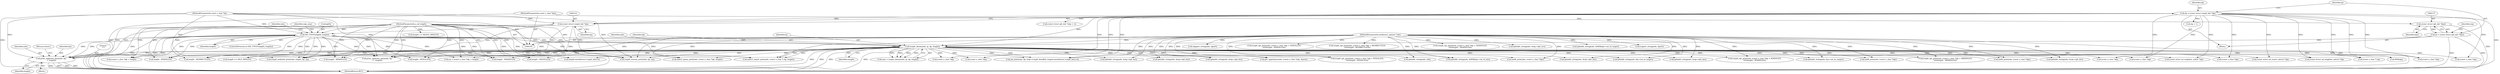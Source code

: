 digraph "0_tcpdump_67c7126062d59729cd421bb38f9594015c9907ba@pointer" {
"1000405" [label="(Call,print_unknown_data(ndo, bp,\"\n\t\",length))"];
"1000171" [label="(Call,icmp6_cksum(ndo, ip, dp, length))"];
"1000106" [label="(MethodParameterIn,netdissect_options *ndo)"];
"1000124" [label="(Call,ip = (const struct ip6_hdr *)bp2)"];
"1000126" [label="(Call,(const struct ip6_hdr *)bp2)"];
"1000109" [label="(MethodParameterIn,const u_char *bp2)"];
"1000119" [label="(Call,dp = (const struct icmp6_hdr *)bp)"];
"1000121" [label="(Call,(const struct icmp6_hdr *)bp)"];
"1000107" [label="(MethodParameterIn,const u_char *bp)"];
"1000156" [label="(Call,ND_TTEST2(bp[0], length))"];
"1000108" [label="(MethodParameterIn,u_int length)"];
"1000780" [label="(Call,icmp6_rrenum_print(ndo, bp, ep))"];
"1000851" [label="(Call,cp = (const u_char *)dp + length)"];
"1000156" [label="(Call,ND_TTEST2(bp[0], length))"];
"1000163" [label="(Identifier,udp_sum)"];
"1000384" [label="(Call,ip6addr_string(ndo, &oip->ip6_dst))"];
"1000406" [label="(Identifier,ndo)"];
"1000654" [label="(Call,ip6addr_string(ndo, &p->nd_ns_target))"];
"1000107" [label="(MethodParameterIn,const u_char *bp)"];
"1000125" [label="(Identifier,ip)"];
"1000292" [label="(Call,ip6addr_string(ndo, &oip->ip6_dst))"];
"1000717" [label="(Call,icmp6_opt_print(ndo, (const u_char *)dp + NDADVLEN,\n\t\t\t\t\tlength - NDADVLEN))"];
"1000407" [label="(Identifier,bp)"];
"1000854" [label="(Call,(const u_char *)dp)"];
"1000312" [label="(Call,ip6addr_string(ndo, &oip->ip6_src))"];
"1000410" [label="(Return,return;)"];
"1000882" [label="(Call,ip6addr_string(ndo, in6))"];
"1000172" [label="(Identifier,ndo)"];
"1000582" [label="(Call,(const u_char *)dp)"];
"1000587" [label="(Call,mld6_print(ndo, (const u_char *)dp))"];
"1000964" [label="(Call,rpl_print(ndo, dp, &dp->icmp6_data8[0], length-sizeof(struct icmp6_hdr)+4))"];
"1000853" [label="(Call,(const u_char *)dp + length)"];
"1000756" [label="(Call,ip6addr_string(ndo, &RDR(dp)->nd_rd_target))"];
"1000356" [label="(Call,tcpport_string(ndo, dport))"];
"1000549" [label="(Call,mld6_print(ndo, (const u_char *)dp))"];
"1000306" [label="(Call,ip6addr_string(ndo, &oip->ip6_dst))"];
"1000580" [label="(Call,mld6_print(ndo, (const u_char *)dp))"];
"1000123" [label="(Identifier,bp)"];
"1000373" [label="(Call,udpport_string(ndo, dport))"];
"1000693" [label="(Call,ip6addr_string(ndo, &p->nd_na_target))"];
"1000959" [label="(Call,length - MPADVLEN)"];
"1000599" [label="(Call,icmp6_opt_print(ndo, (const u_char *)dp + RTSOLLEN,\n\t\t\t\t\tlength - RTSOLLEN))"];
"1000973" [label="(Call,length-sizeof(struct icmp6_hdr)+4)"];
"1000681" [label="(Call,(const struct nd_neighbor_advert *)dp)"];
"1000367" [label="(Call,ip6addr_string(ndo, &oip->ip6_dst))"];
"1000131" [label="(Call,(const struct ip6_hdr *)(dp + 1))"];
"1000174" [label="(Identifier,dp)"];
"1000350" [label="(Call,ip6addr_string(ndo, &oip->ip6_dst))"];
"1000731" [label="(Call,RDR(dp))"];
"1000126" [label="(Call,(const struct ip6_hdr *)bp2)"];
"1000551" [label="(Call,(const u_char *)dp)"];
"1000566" [label="(Call,(const u_char *)dp)"];
"1000797" [label="(Call,mldv2_report_print(ndo, (const u_char *) dp, length))"];
"1000160" [label="(Identifier,length)"];
"1000119" [label="(Call,dp = (const struct icmp6_hdr *)bp)"];
"1000324" [label="(Call,get_upperlayer(ndo, (const u_char *)oip, &prot))"];
"1000157" [label="(Call,bp[0])"];
"1000589" [label="(Call,(const u_char *)dp)"];
"1000739" [label="(Call,ip6addr_string(ndo, &RDR(dp)->nd_rd_dst))"];
"1000128" [label="(Identifier,bp2)"];
"1000111" [label="(Block,)"];
"1000606" [label="(Call,length - RTSOLLEN)"];
"1000619" [label="(Call,(const struct nd_router_advert *)dp)"];
"1000130" [label="(Identifier,oip)"];
"1000169" [label="(Call,sum = icmp6_cksum(ndo, ip, dp, length))"];
"1000642" [label="(Call,(const struct nd_neighbor_solicit *)dp)"];
"1000109" [label="(MethodParameterIn,const u_char *bp2)"];
"1000445" [label="(Call,ip6addr_string(ndo, &oip->ip6_dst))"];
"1000545" [label="(Call,length == MLD_MINLEN)"];
"1000564" [label="(Call,mldv2_query_print(ndo, (const u_char *)dp, length))"];
"1000121" [label="(Call,(const struct icmp6_hdr *)bp)"];
"1000633" [label="(Call,length - RTADVLEN)"];
"1000775" [label="(Call,length - REDIRECTLEN)"];
"1000626" [label="(Call,icmp6_opt_print(ndo, (const u_char *)dp + RTADVLEN,\n\t\t\t\t\tlength - RTADVLEN))"];
"1000409" [label="(Identifier,length)"];
"1000120" [label="(Identifier,dp)"];
"1000799" [label="(Call,(const u_char *) dp)"];
"1000665" [label="(Call,icmp6_opt_print(ndo, (const u_char *)dp + NDSOLLEN,\n\t\t\t\t\tlength - NDSOLLEN))"];
"1000124" [label="(Call,ip = (const struct ip6_hdr *)bp2)"];
"1000197" [label="(Identifier,ndo)"];
"1000768" [label="(Call,icmp6_opt_print(ndo, (const u_char *)dp + REDIRECTLEN,\n\t\t\t\t\tlength - REDIRECTLEN))"];
"1000175" [label="(Identifier,length)"];
"1000155" [label="(ControlStructure,if (ND_TTEST2(bp[0], length)))"];
"1000108" [label="(MethodParameterIn,u_int length)"];
"1000724" [label="(Call,length - NDADVLEN)"];
"1000672" [label="(Call,length - NDSOLLEN)"];
"1000556" [label="(Call,length >= MLDV2_MINLEN)"];
"1000602" [label="(Call,(const u_char *)dp)"];
"1000133" [label="(Call,dp + 1)"];
"1000787" [label="(Call,icmp6_nodeinfo_print(ndo, length, bp, ep))"];
"1000404" [label="(Block,)"];
"1000173" [label="(Identifier,ip)"];
"1000952" [label="(Call,icmp6_opt_print(ndo, (const u_char *)dp + MPADVLEN,\n\t\t\t\t\tlength - MPADVLEN))"];
"1000408" [label="(Literal,\"\n\t\")"];
"1001016" [label="(MethodReturn,RET)"];
"1000993" [label="(Call,print_unknown_data(ndo, bp,\"\n\t\", length))"];
"1000106" [label="(MethodParameterIn,netdissect_options *ndo)"];
"1000171" [label="(Call,icmp6_cksum(ndo, ip, dp, length))"];
"1000955" [label="(Call,(const u_char *)dp)"];
"1000405" [label="(Call,print_unknown_data(ndo, bp,\"\n\t\",length))"];
"1000405" -> "1000404"  [label="AST: "];
"1000405" -> "1000409"  [label="CFG: "];
"1000406" -> "1000405"  [label="AST: "];
"1000407" -> "1000405"  [label="AST: "];
"1000408" -> "1000405"  [label="AST: "];
"1000409" -> "1000405"  [label="AST: "];
"1000410" -> "1000405"  [label="CFG: "];
"1000405" -> "1001016"  [label="DDG: "];
"1000405" -> "1001016"  [label="DDG: "];
"1000405" -> "1001016"  [label="DDG: "];
"1000405" -> "1001016"  [label="DDG: "];
"1000171" -> "1000405"  [label="DDG: "];
"1000171" -> "1000405"  [label="DDG: "];
"1000106" -> "1000405"  [label="DDG: "];
"1000156" -> "1000405"  [label="DDG: "];
"1000156" -> "1000405"  [label="DDG: "];
"1000121" -> "1000405"  [label="DDG: "];
"1000107" -> "1000405"  [label="DDG: "];
"1000108" -> "1000405"  [label="DDG: "];
"1000171" -> "1000169"  [label="AST: "];
"1000171" -> "1000175"  [label="CFG: "];
"1000172" -> "1000171"  [label="AST: "];
"1000173" -> "1000171"  [label="AST: "];
"1000174" -> "1000171"  [label="AST: "];
"1000175" -> "1000171"  [label="AST: "];
"1000169" -> "1000171"  [label="CFG: "];
"1000171" -> "1001016"  [label="DDG: "];
"1000171" -> "1001016"  [label="DDG: "];
"1000171" -> "1001016"  [label="DDG: "];
"1000171" -> "1001016"  [label="DDG: "];
"1000171" -> "1000169"  [label="DDG: "];
"1000171" -> "1000169"  [label="DDG: "];
"1000171" -> "1000169"  [label="DDG: "];
"1000171" -> "1000169"  [label="DDG: "];
"1000106" -> "1000171"  [label="DDG: "];
"1000124" -> "1000171"  [label="DDG: "];
"1000119" -> "1000171"  [label="DDG: "];
"1000156" -> "1000171"  [label="DDG: "];
"1000108" -> "1000171"  [label="DDG: "];
"1000171" -> "1000292"  [label="DDG: "];
"1000171" -> "1000306"  [label="DDG: "];
"1000171" -> "1000324"  [label="DDG: "];
"1000171" -> "1000350"  [label="DDG: "];
"1000171" -> "1000367"  [label="DDG: "];
"1000171" -> "1000384"  [label="DDG: "];
"1000171" -> "1000445"  [label="DDG: "];
"1000171" -> "1000545"  [label="DDG: "];
"1000171" -> "1000549"  [label="DDG: "];
"1000171" -> "1000551"  [label="DDG: "];
"1000171" -> "1000564"  [label="DDG: "];
"1000171" -> "1000566"  [label="DDG: "];
"1000171" -> "1000580"  [label="DDG: "];
"1000171" -> "1000582"  [label="DDG: "];
"1000171" -> "1000587"  [label="DDG: "];
"1000171" -> "1000589"  [label="DDG: "];
"1000171" -> "1000599"  [label="DDG: "];
"1000171" -> "1000602"  [label="DDG: "];
"1000171" -> "1000606"  [label="DDG: "];
"1000171" -> "1000619"  [label="DDG: "];
"1000171" -> "1000626"  [label="DDG: "];
"1000171" -> "1000633"  [label="DDG: "];
"1000171" -> "1000642"  [label="DDG: "];
"1000171" -> "1000654"  [label="DDG: "];
"1000171" -> "1000672"  [label="DDG: "];
"1000171" -> "1000681"  [label="DDG: "];
"1000171" -> "1000693"  [label="DDG: "];
"1000171" -> "1000724"  [label="DDG: "];
"1000171" -> "1000731"  [label="DDG: "];
"1000171" -> "1000739"  [label="DDG: "];
"1000171" -> "1000775"  [label="DDG: "];
"1000171" -> "1000780"  [label="DDG: "];
"1000171" -> "1000787"  [label="DDG: "];
"1000171" -> "1000787"  [label="DDG: "];
"1000171" -> "1000797"  [label="DDG: "];
"1000171" -> "1000797"  [label="DDG: "];
"1000171" -> "1000799"  [label="DDG: "];
"1000171" -> "1000851"  [label="DDG: "];
"1000171" -> "1000854"  [label="DDG: "];
"1000171" -> "1000853"  [label="DDG: "];
"1000171" -> "1000882"  [label="DDG: "];
"1000171" -> "1000952"  [label="DDG: "];
"1000171" -> "1000955"  [label="DDG: "];
"1000171" -> "1000959"  [label="DDG: "];
"1000171" -> "1000964"  [label="DDG: "];
"1000171" -> "1000964"  [label="DDG: "];
"1000171" -> "1000973"  [label="DDG: "];
"1000171" -> "1000993"  [label="DDG: "];
"1000171" -> "1000993"  [label="DDG: "];
"1000106" -> "1000105"  [label="AST: "];
"1000106" -> "1001016"  [label="DDG: "];
"1000106" -> "1000292"  [label="DDG: "];
"1000106" -> "1000306"  [label="DDG: "];
"1000106" -> "1000312"  [label="DDG: "];
"1000106" -> "1000324"  [label="DDG: "];
"1000106" -> "1000350"  [label="DDG: "];
"1000106" -> "1000356"  [label="DDG: "];
"1000106" -> "1000367"  [label="DDG: "];
"1000106" -> "1000373"  [label="DDG: "];
"1000106" -> "1000384"  [label="DDG: "];
"1000106" -> "1000445"  [label="DDG: "];
"1000106" -> "1000549"  [label="DDG: "];
"1000106" -> "1000564"  [label="DDG: "];
"1000106" -> "1000580"  [label="DDG: "];
"1000106" -> "1000587"  [label="DDG: "];
"1000106" -> "1000599"  [label="DDG: "];
"1000106" -> "1000626"  [label="DDG: "];
"1000106" -> "1000654"  [label="DDG: "];
"1000106" -> "1000665"  [label="DDG: "];
"1000106" -> "1000693"  [label="DDG: "];
"1000106" -> "1000717"  [label="DDG: "];
"1000106" -> "1000739"  [label="DDG: "];
"1000106" -> "1000756"  [label="DDG: "];
"1000106" -> "1000768"  [label="DDG: "];
"1000106" -> "1000780"  [label="DDG: "];
"1000106" -> "1000787"  [label="DDG: "];
"1000106" -> "1000797"  [label="DDG: "];
"1000106" -> "1000882"  [label="DDG: "];
"1000106" -> "1000952"  [label="DDG: "];
"1000106" -> "1000964"  [label="DDG: "];
"1000106" -> "1000993"  [label="DDG: "];
"1000124" -> "1000111"  [label="AST: "];
"1000124" -> "1000126"  [label="CFG: "];
"1000125" -> "1000124"  [label="AST: "];
"1000126" -> "1000124"  [label="AST: "];
"1000130" -> "1000124"  [label="CFG: "];
"1000124" -> "1001016"  [label="DDG: "];
"1000124" -> "1001016"  [label="DDG: "];
"1000126" -> "1000124"  [label="DDG: "];
"1000126" -> "1000128"  [label="CFG: "];
"1000127" -> "1000126"  [label="AST: "];
"1000128" -> "1000126"  [label="AST: "];
"1000126" -> "1001016"  [label="DDG: "];
"1000109" -> "1000126"  [label="DDG: "];
"1000109" -> "1000105"  [label="AST: "];
"1000109" -> "1001016"  [label="DDG: "];
"1000119" -> "1000111"  [label="AST: "];
"1000119" -> "1000121"  [label="CFG: "];
"1000120" -> "1000119"  [label="AST: "];
"1000121" -> "1000119"  [label="AST: "];
"1000125" -> "1000119"  [label="CFG: "];
"1000119" -> "1001016"  [label="DDG: "];
"1000121" -> "1000119"  [label="DDG: "];
"1000119" -> "1000131"  [label="DDG: "];
"1000119" -> "1000133"  [label="DDG: "];
"1000119" -> "1000551"  [label="DDG: "];
"1000119" -> "1000566"  [label="DDG: "];
"1000119" -> "1000582"  [label="DDG: "];
"1000119" -> "1000589"  [label="DDG: "];
"1000119" -> "1000602"  [label="DDG: "];
"1000119" -> "1000619"  [label="DDG: "];
"1000119" -> "1000642"  [label="DDG: "];
"1000119" -> "1000681"  [label="DDG: "];
"1000119" -> "1000731"  [label="DDG: "];
"1000119" -> "1000799"  [label="DDG: "];
"1000119" -> "1000854"  [label="DDG: "];
"1000119" -> "1000955"  [label="DDG: "];
"1000119" -> "1000964"  [label="DDG: "];
"1000121" -> "1000123"  [label="CFG: "];
"1000122" -> "1000121"  [label="AST: "];
"1000123" -> "1000121"  [label="AST: "];
"1000121" -> "1001016"  [label="DDG: "];
"1000107" -> "1000121"  [label="DDG: "];
"1000121" -> "1000156"  [label="DDG: "];
"1000121" -> "1000780"  [label="DDG: "];
"1000121" -> "1000787"  [label="DDG: "];
"1000121" -> "1000993"  [label="DDG: "];
"1000107" -> "1000105"  [label="AST: "];
"1000107" -> "1001016"  [label="DDG: "];
"1000107" -> "1000156"  [label="DDG: "];
"1000107" -> "1000780"  [label="DDG: "];
"1000107" -> "1000787"  [label="DDG: "];
"1000107" -> "1000993"  [label="DDG: "];
"1000156" -> "1000155"  [label="AST: "];
"1000156" -> "1000160"  [label="CFG: "];
"1000157" -> "1000156"  [label="AST: "];
"1000160" -> "1000156"  [label="AST: "];
"1000163" -> "1000156"  [label="CFG: "];
"1000197" -> "1000156"  [label="CFG: "];
"1000156" -> "1001016"  [label="DDG: "];
"1000156" -> "1001016"  [label="DDG: "];
"1000156" -> "1001016"  [label="DDG: "];
"1000108" -> "1000156"  [label="DDG: "];
"1000156" -> "1000545"  [label="DDG: "];
"1000156" -> "1000606"  [label="DDG: "];
"1000156" -> "1000633"  [label="DDG: "];
"1000156" -> "1000672"  [label="DDG: "];
"1000156" -> "1000724"  [label="DDG: "];
"1000156" -> "1000775"  [label="DDG: "];
"1000156" -> "1000780"  [label="DDG: "];
"1000156" -> "1000787"  [label="DDG: "];
"1000156" -> "1000787"  [label="DDG: "];
"1000156" -> "1000797"  [label="DDG: "];
"1000156" -> "1000851"  [label="DDG: "];
"1000156" -> "1000853"  [label="DDG: "];
"1000156" -> "1000959"  [label="DDG: "];
"1000156" -> "1000973"  [label="DDG: "];
"1000156" -> "1000993"  [label="DDG: "];
"1000156" -> "1000993"  [label="DDG: "];
"1000108" -> "1000105"  [label="AST: "];
"1000108" -> "1001016"  [label="DDG: "];
"1000108" -> "1000545"  [label="DDG: "];
"1000108" -> "1000556"  [label="DDG: "];
"1000108" -> "1000564"  [label="DDG: "];
"1000108" -> "1000606"  [label="DDG: "];
"1000108" -> "1000633"  [label="DDG: "];
"1000108" -> "1000672"  [label="DDG: "];
"1000108" -> "1000724"  [label="DDG: "];
"1000108" -> "1000775"  [label="DDG: "];
"1000108" -> "1000787"  [label="DDG: "];
"1000108" -> "1000797"  [label="DDG: "];
"1000108" -> "1000851"  [label="DDG: "];
"1000108" -> "1000853"  [label="DDG: "];
"1000108" -> "1000959"  [label="DDG: "];
"1000108" -> "1000973"  [label="DDG: "];
"1000108" -> "1000993"  [label="DDG: "];
}
